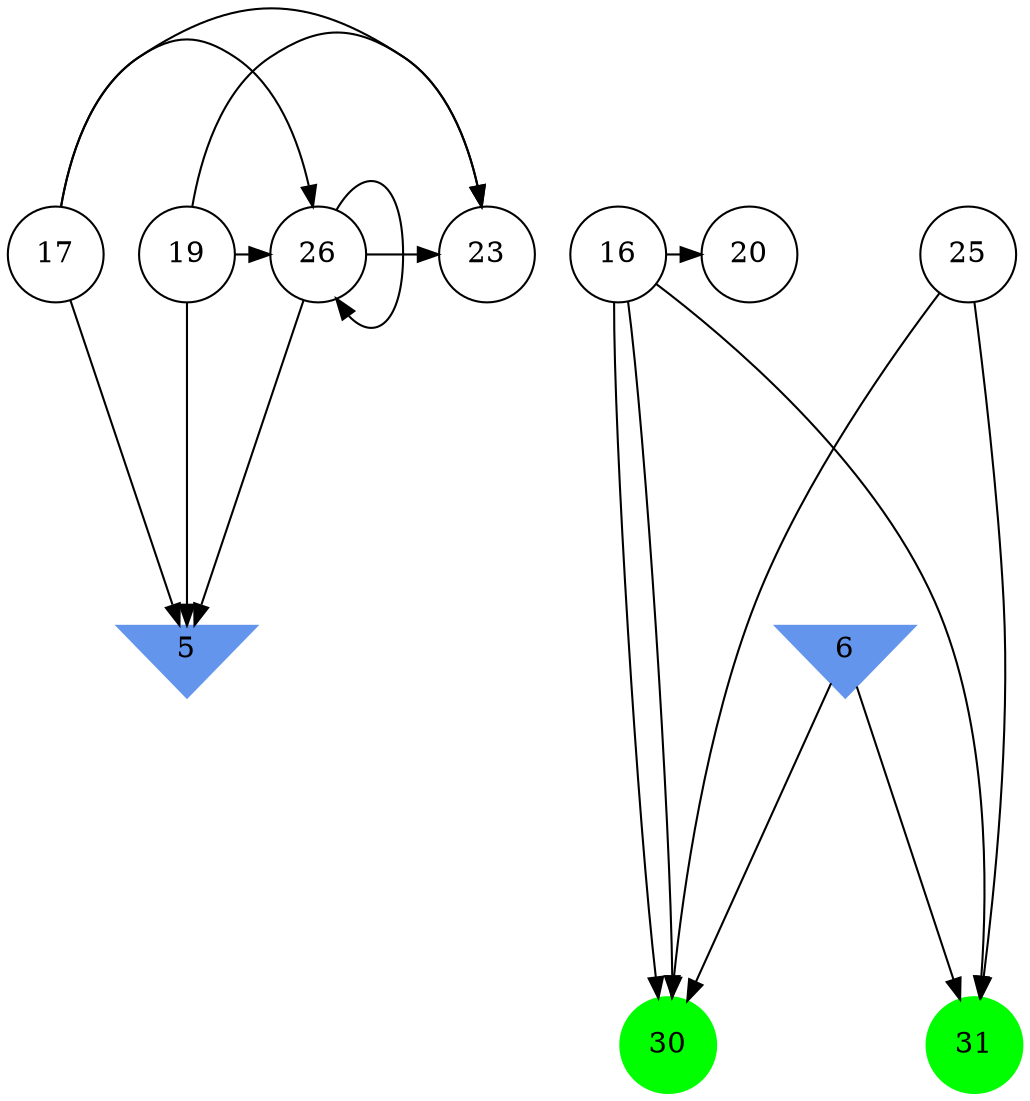 digraph brain {
	ranksep=2.0;
	5 [shape=invtriangle,style=filled,color=cornflowerblue];
	6 [shape=invtriangle,style=filled,color=cornflowerblue];
	16 [shape=circle,color=black];
	17 [shape=circle,color=black];
	19 [shape=circle,color=black];
	20 [shape=circle,color=black];
	23 [shape=circle,color=black];
	25 [shape=circle,color=black];
	26 [shape=circle,color=black];
	30 [shape=circle,style=filled,color=green];
	31 [shape=circle,style=filled,color=green];
	19	->	5;
	19	->	26;
	19	->	23;
	26	->	5;
	26	->	26;
	26	->	23;
	17	->	5;
	17	->	26;
	17	->	23;
	6	->	31;
	6	->	30;
	16	->	31;
	16	->	30;
	25	->	31;
	25	->	30;
	16	->	20;
	16	->	30;
	{ rank=same; 5; 6; }
	{ rank=same; 16; 17; 19; 20; 23; 25; 26; }
	{ rank=same; 30; 31; }
}
